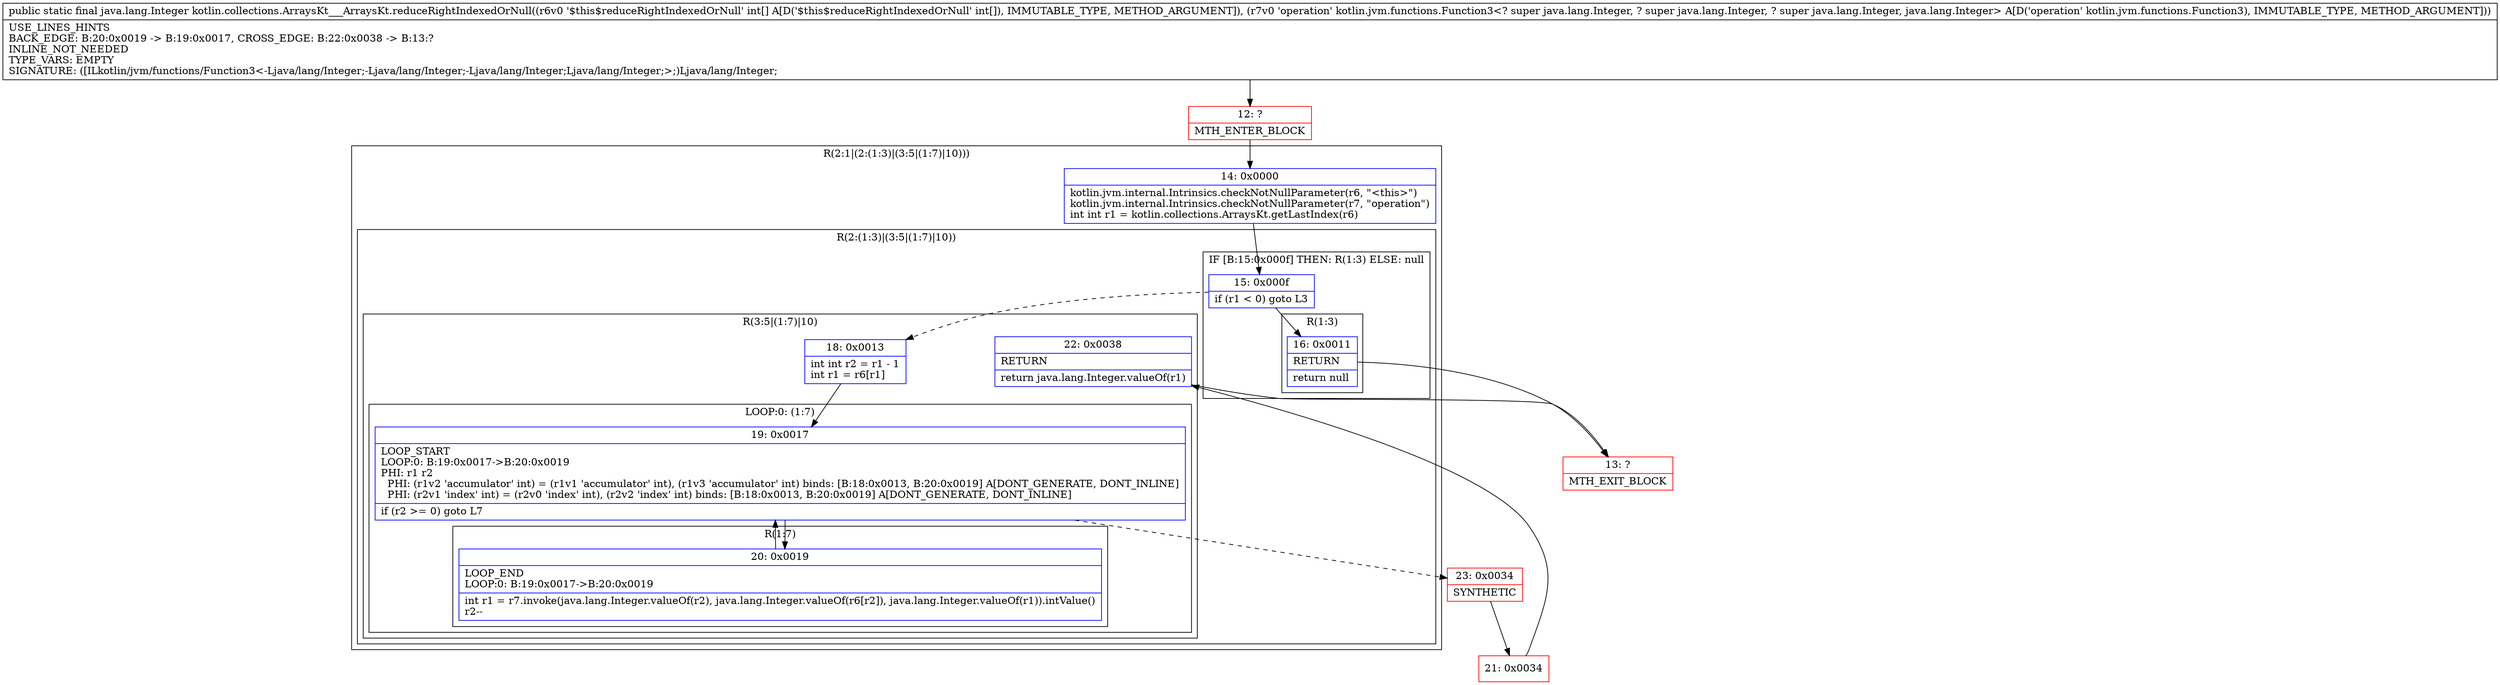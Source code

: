 digraph "CFG forkotlin.collections.ArraysKt___ArraysKt.reduceRightIndexedOrNull([ILkotlin\/jvm\/functions\/Function3;)Ljava\/lang\/Integer;" {
subgraph cluster_Region_1921848572 {
label = "R(2:1|(2:(1:3)|(3:5|(1:7)|10)))";
node [shape=record,color=blue];
Node_14 [shape=record,label="{14\:\ 0x0000|kotlin.jvm.internal.Intrinsics.checkNotNullParameter(r6, \"\<this\>\")\lkotlin.jvm.internal.Intrinsics.checkNotNullParameter(r7, \"operation\")\lint int r1 = kotlin.collections.ArraysKt.getLastIndex(r6)\l}"];
subgraph cluster_Region_94017443 {
label = "R(2:(1:3)|(3:5|(1:7)|10))";
node [shape=record,color=blue];
subgraph cluster_IfRegion_710528208 {
label = "IF [B:15:0x000f] THEN: R(1:3) ELSE: null";
node [shape=record,color=blue];
Node_15 [shape=record,label="{15\:\ 0x000f|if (r1 \< 0) goto L3\l}"];
subgraph cluster_Region_148952365 {
label = "R(1:3)";
node [shape=record,color=blue];
Node_16 [shape=record,label="{16\:\ 0x0011|RETURN\l|return null\l}"];
}
}
subgraph cluster_Region_116517442 {
label = "R(3:5|(1:7)|10)";
node [shape=record,color=blue];
Node_18 [shape=record,label="{18\:\ 0x0013|int int r2 = r1 \- 1\lint r1 = r6[r1]\l}"];
subgraph cluster_LoopRegion_2013277495 {
label = "LOOP:0: (1:7)";
node [shape=record,color=blue];
Node_19 [shape=record,label="{19\:\ 0x0017|LOOP_START\lLOOP:0: B:19:0x0017\-\>B:20:0x0019\lPHI: r1 r2 \l  PHI: (r1v2 'accumulator' int) = (r1v1 'accumulator' int), (r1v3 'accumulator' int) binds: [B:18:0x0013, B:20:0x0019] A[DONT_GENERATE, DONT_INLINE]\l  PHI: (r2v1 'index' int) = (r2v0 'index' int), (r2v2 'index' int) binds: [B:18:0x0013, B:20:0x0019] A[DONT_GENERATE, DONT_INLINE]\l|if (r2 \>= 0) goto L7\l}"];
subgraph cluster_Region_1647377471 {
label = "R(1:7)";
node [shape=record,color=blue];
Node_20 [shape=record,label="{20\:\ 0x0019|LOOP_END\lLOOP:0: B:19:0x0017\-\>B:20:0x0019\l|int r1 = r7.invoke(java.lang.Integer.valueOf(r2), java.lang.Integer.valueOf(r6[r2]), java.lang.Integer.valueOf(r1)).intValue()\lr2\-\-\l}"];
}
}
Node_22 [shape=record,label="{22\:\ 0x0038|RETURN\l|return java.lang.Integer.valueOf(r1)\l}"];
}
}
}
Node_12 [shape=record,color=red,label="{12\:\ ?|MTH_ENTER_BLOCK\l}"];
Node_13 [shape=record,color=red,label="{13\:\ ?|MTH_EXIT_BLOCK\l}"];
Node_23 [shape=record,color=red,label="{23\:\ 0x0034|SYNTHETIC\l}"];
Node_21 [shape=record,color=red,label="{21\:\ 0x0034}"];
MethodNode[shape=record,label="{public static final java.lang.Integer kotlin.collections.ArraysKt___ArraysKt.reduceRightIndexedOrNull((r6v0 '$this$reduceRightIndexedOrNull' int[] A[D('$this$reduceRightIndexedOrNull' int[]), IMMUTABLE_TYPE, METHOD_ARGUMENT]), (r7v0 'operation' kotlin.jvm.functions.Function3\<? super java.lang.Integer, ? super java.lang.Integer, ? super java.lang.Integer, java.lang.Integer\> A[D('operation' kotlin.jvm.functions.Function3), IMMUTABLE_TYPE, METHOD_ARGUMENT]))  | USE_LINES_HINTS\lBACK_EDGE: B:20:0x0019 \-\> B:19:0x0017, CROSS_EDGE: B:22:0x0038 \-\> B:13:?\lINLINE_NOT_NEEDED\lTYPE_VARS: EMPTY\lSIGNATURE: ([ILkotlin\/jvm\/functions\/Function3\<\-Ljava\/lang\/Integer;\-Ljava\/lang\/Integer;\-Ljava\/lang\/Integer;Ljava\/lang\/Integer;\>;)Ljava\/lang\/Integer;\l}"];
MethodNode -> Node_12;Node_14 -> Node_15;
Node_15 -> Node_16;
Node_15 -> Node_18[style=dashed];
Node_16 -> Node_13;
Node_18 -> Node_19;
Node_19 -> Node_20;
Node_19 -> Node_23[style=dashed];
Node_20 -> Node_19;
Node_22 -> Node_13;
Node_12 -> Node_14;
Node_23 -> Node_21;
Node_21 -> Node_22;
}

